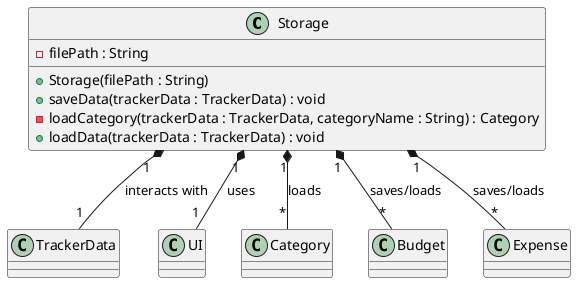 @startuml
class Storage {
    - filePath : String
    + Storage(filePath : String)
    + saveData(trackerData : TrackerData) : void
    - loadCategory(trackerData : TrackerData, categoryName : String) : Category
    + loadData(trackerData : TrackerData) : void
}

Storage "1" *-- "1" TrackerData : interacts with
Storage "1" *-- "1" UI : uses
Storage "1" *-- "*" Category : loads
Storage "1" *-- "*" Budget : saves/loads
Storage "1" *-- "*" Expense : saves/loads

@enduml
